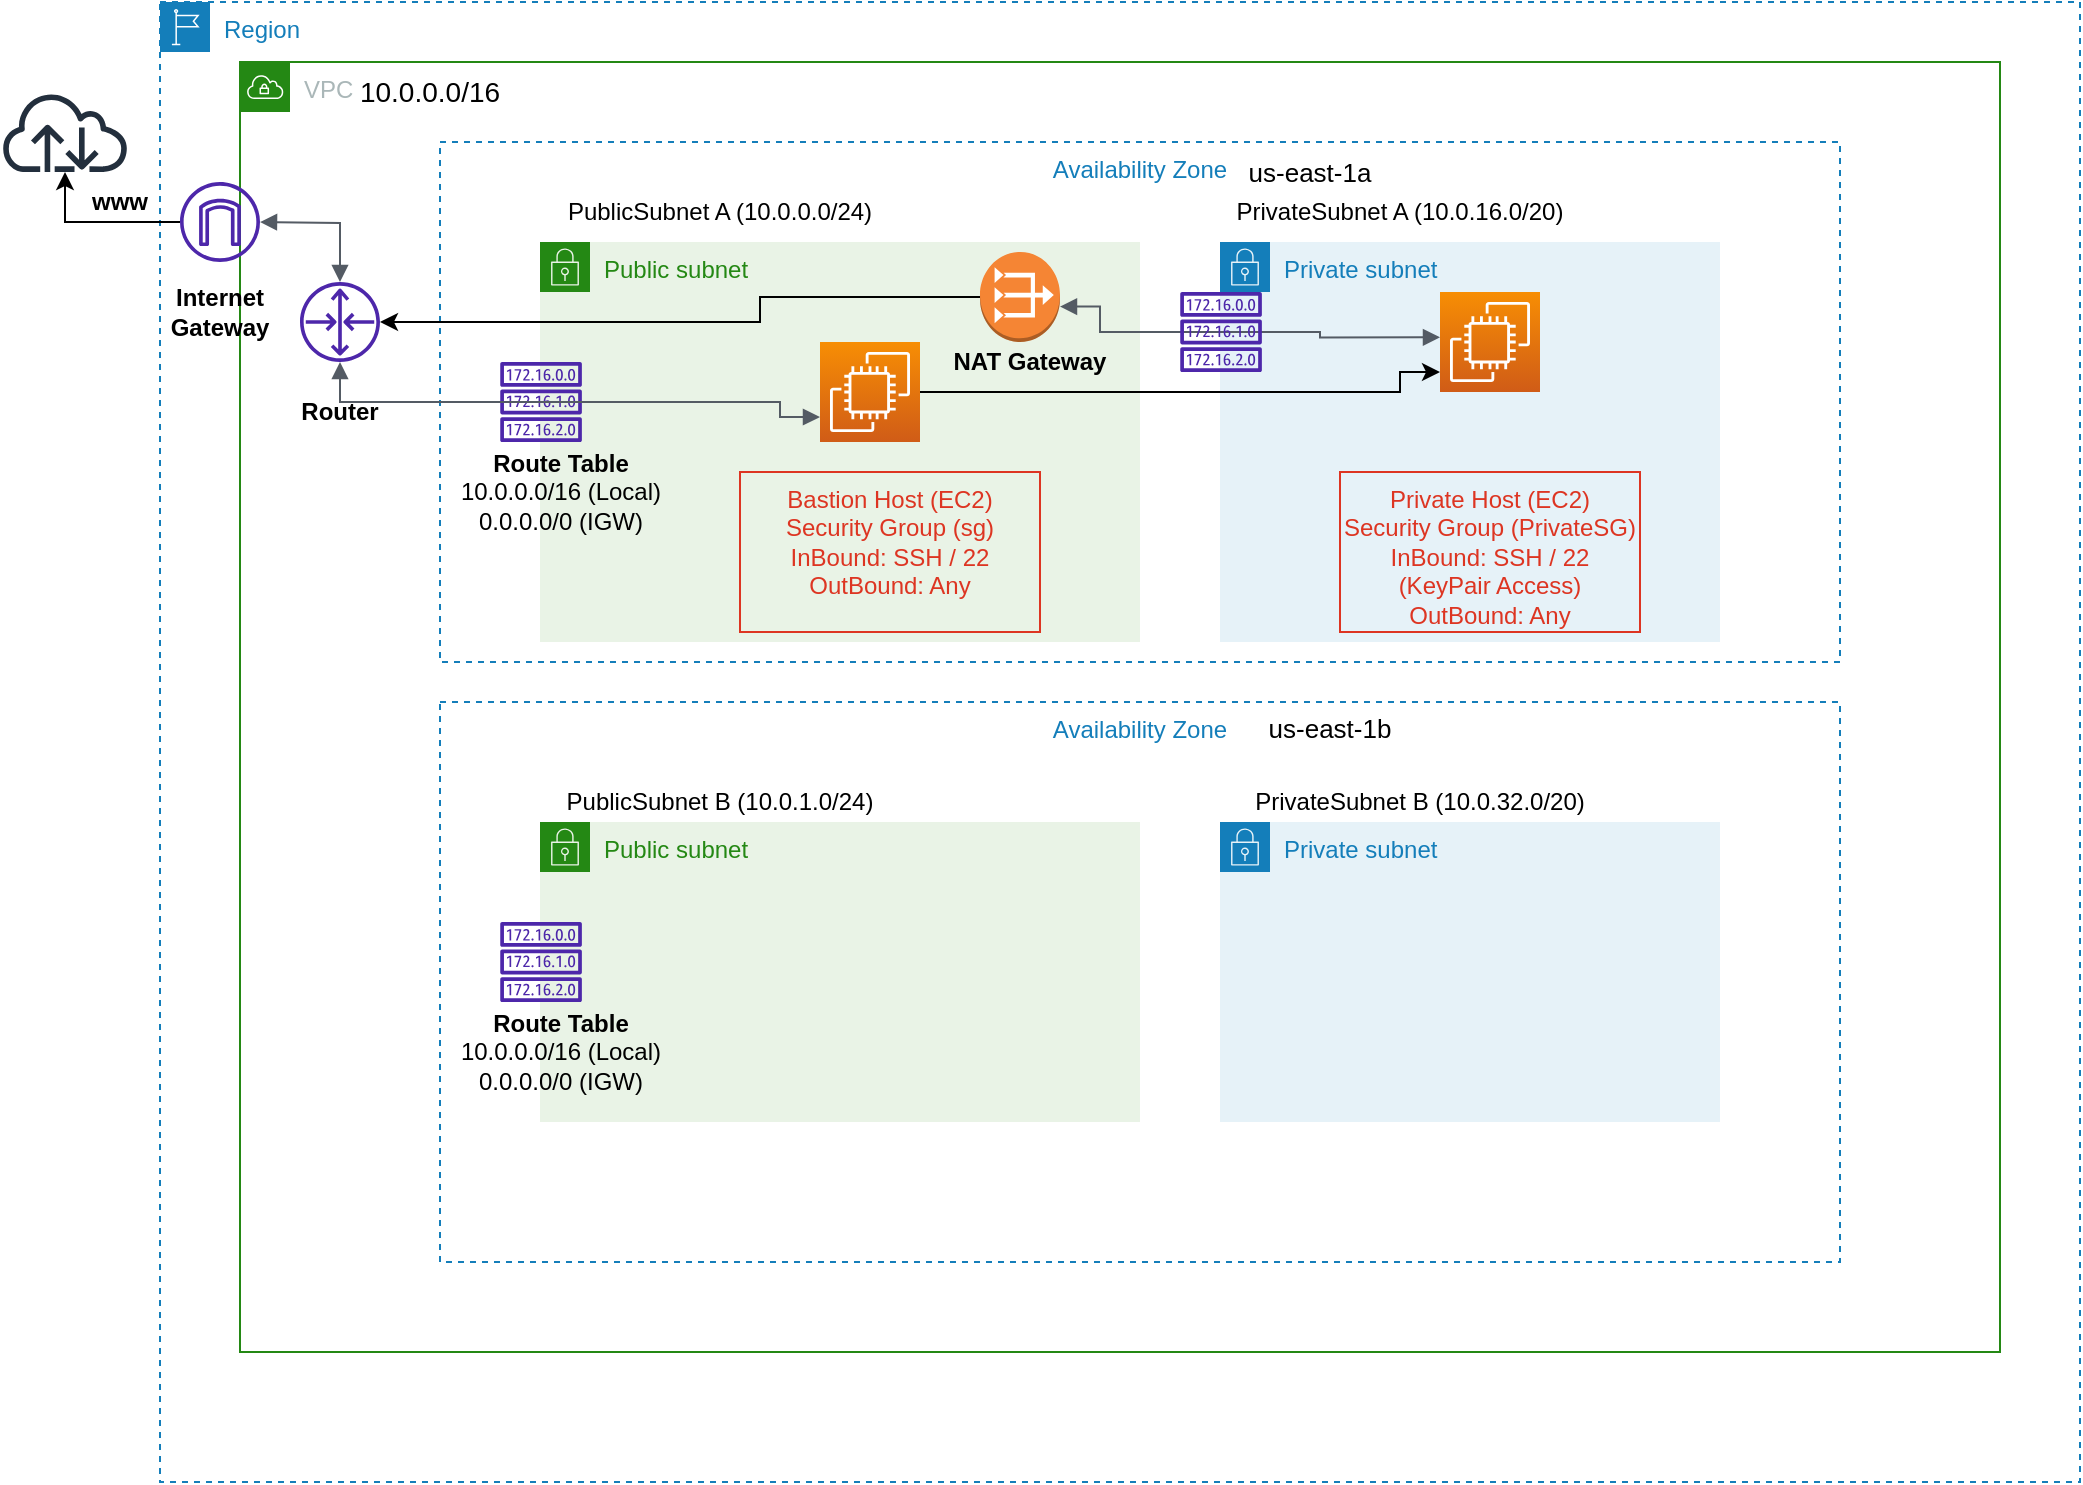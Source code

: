 <mxfile version="21.5.0" type="github">
  <diagram name="Page-1" id="zBmTkW6W722hAUOu55qT">
    <mxGraphModel dx="989" dy="511" grid="1" gridSize="10" guides="1" tooltips="1" connect="1" arrows="1" fold="1" page="1" pageScale="1" pageWidth="1100" pageHeight="850" math="0" shadow="0">
      <root>
        <mxCell id="0" />
        <mxCell id="1" parent="0" />
        <mxCell id="9w1iLTEP6peu0ojQrx6c-1" value="VPC" style="points=[[0,0],[0.25,0],[0.5,0],[0.75,0],[1,0],[1,0.25],[1,0.5],[1,0.75],[1,1],[0.75,1],[0.5,1],[0.25,1],[0,1],[0,0.75],[0,0.5],[0,0.25]];outlineConnect=0;gradientColor=none;html=1;whiteSpace=wrap;fontSize=12;fontStyle=0;container=1;pointerEvents=0;collapsible=0;recursiveResize=0;shape=mxgraph.aws4.group;grIcon=mxgraph.aws4.group_vpc;strokeColor=#248814;fillColor=none;verticalAlign=top;align=left;spacingLeft=30;fontColor=#AAB7B8;dashed=0;" vertex="1" parent="1">
          <mxGeometry x="260" y="105" width="880" height="645" as="geometry" />
        </mxCell>
        <mxCell id="9w1iLTEP6peu0ojQrx6c-2" value="Availability Zone" style="fillColor=none;strokeColor=#147EBA;dashed=1;verticalAlign=top;fontStyle=0;fontColor=#147EBA;whiteSpace=wrap;html=1;" vertex="1" parent="9w1iLTEP6peu0ojQrx6c-1">
          <mxGeometry x="100" y="40" width="700" height="260" as="geometry" />
        </mxCell>
        <mxCell id="9w1iLTEP6peu0ojQrx6c-3" value="Availability Zone" style="fillColor=none;strokeColor=#147EBA;dashed=1;verticalAlign=top;fontStyle=0;fontColor=#147EBA;whiteSpace=wrap;html=1;" vertex="1" parent="9w1iLTEP6peu0ojQrx6c-1">
          <mxGeometry x="100" y="320" width="700" height="280" as="geometry" />
        </mxCell>
        <mxCell id="9w1iLTEP6peu0ojQrx6c-15" value="&lt;font style=&quot;font-size: 13px;&quot;&gt;us-east-1a&lt;/font&gt;" style="text;html=1;strokeColor=none;fillColor=none;align=center;verticalAlign=middle;whiteSpace=wrap;rounded=0;" vertex="1" parent="9w1iLTEP6peu0ojQrx6c-1">
          <mxGeometry x="490" y="40" width="90" height="30" as="geometry" />
        </mxCell>
        <mxCell id="9w1iLTEP6peu0ojQrx6c-16" value="&lt;font style=&quot;font-size: 13px;&quot;&gt;us-east-1b&lt;/font&gt;" style="text;html=1;strokeColor=none;fillColor=none;align=center;verticalAlign=middle;whiteSpace=wrap;rounded=0;" vertex="1" parent="9w1iLTEP6peu0ojQrx6c-1">
          <mxGeometry x="500" y="315" width="90" height="35" as="geometry" />
        </mxCell>
        <UserObject label="PublicSubnet A (10.0.0.0/24)" link="data:image/png;base64,iVBORw0KGgoAAAANSUhEUgAAAAkAAAAJAQMAAADaX5RTAAAABlBMVEV7mr3///+wksspAAAAAnRSTlP/AOW3MEoAAAAdSURBVAgdY9jXwCDDwNDRwHCwgeExmASygSL7GgB12QiqNHZZIwAAAABJRU5ErkJggg==" id="9w1iLTEP6peu0ojQrx6c-17">
          <mxCell style="text;html=1;strokeColor=none;fillColor=none;align=center;verticalAlign=middle;whiteSpace=wrap;rounded=0;" vertex="1" parent="9w1iLTEP6peu0ojQrx6c-1">
            <mxGeometry x="150" y="60" width="180" height="30" as="geometry" />
          </mxCell>
        </UserObject>
        <mxCell id="9w1iLTEP6peu0ojQrx6c-8" value="Region" style="points=[[0,0],[0.25,0],[0.5,0],[0.75,0],[1,0],[1,0.25],[1,0.5],[1,0.75],[1,1],[0.75,1],[0.5,1],[0.25,1],[0,1],[0,0.75],[0,0.5],[0,0.25]];outlineConnect=0;gradientColor=none;html=1;whiteSpace=wrap;fontSize=12;fontStyle=0;container=1;pointerEvents=0;collapsible=0;recursiveResize=0;shape=mxgraph.aws4.group;grIcon=mxgraph.aws4.group_region;strokeColor=#147EBA;fillColor=none;verticalAlign=top;align=left;spacingLeft=30;fontColor=#147EBA;dashed=1;" vertex="1" parent="9w1iLTEP6peu0ojQrx6c-1">
          <mxGeometry x="-40" y="-30" width="960" height="740" as="geometry" />
        </mxCell>
        <mxCell id="9w1iLTEP6peu0ojQrx6c-4" value="Public subnet" style="points=[[0,0],[0.25,0],[0.5,0],[0.75,0],[1,0],[1,0.25],[1,0.5],[1,0.75],[1,1],[0.75,1],[0.5,1],[0.25,1],[0,1],[0,0.75],[0,0.5],[0,0.25]];outlineConnect=0;gradientColor=none;html=1;whiteSpace=wrap;fontSize=12;fontStyle=0;container=1;pointerEvents=0;collapsible=0;recursiveResize=0;shape=mxgraph.aws4.group;grIcon=mxgraph.aws4.group_security_group;grStroke=0;strokeColor=#248814;fillColor=#E9F3E6;verticalAlign=top;align=left;spacingLeft=30;fontColor=#248814;dashed=0;" vertex="1" parent="9w1iLTEP6peu0ojQrx6c-8">
          <mxGeometry x="190" y="120" width="300" height="200" as="geometry" />
        </mxCell>
        <mxCell id="9w1iLTEP6peu0ojQrx6c-13" value="&lt;font style=&quot;font-size: 14px;&quot;&gt;10.0.0.0/16&lt;/font&gt;" style="text;html=1;strokeColor=none;fillColor=none;align=center;verticalAlign=middle;whiteSpace=wrap;rounded=0;" vertex="1" parent="9w1iLTEP6peu0ojQrx6c-8">
          <mxGeometry x="90" y="30" width="90" height="30" as="geometry" />
        </mxCell>
        <mxCell id="9w1iLTEP6peu0ojQrx6c-6" value="Private subnet" style="points=[[0,0],[0.25,0],[0.5,0],[0.75,0],[1,0],[1,0.25],[1,0.5],[1,0.75],[1,1],[0.75,1],[0.5,1],[0.25,1],[0,1],[0,0.75],[0,0.5],[0,0.25]];outlineConnect=0;gradientColor=none;html=1;whiteSpace=wrap;fontSize=12;fontStyle=0;container=1;pointerEvents=0;collapsible=0;recursiveResize=0;shape=mxgraph.aws4.group;grIcon=mxgraph.aws4.group_security_group;grStroke=0;strokeColor=#147EBA;fillColor=#E6F2F8;verticalAlign=top;align=left;spacingLeft=30;fontColor=#147EBA;dashed=0;" vertex="1" parent="9w1iLTEP6peu0ojQrx6c-8">
          <mxGeometry x="530" y="120" width="250" height="200" as="geometry" />
        </mxCell>
        <mxCell id="9w1iLTEP6peu0ojQrx6c-44" value="" style="edgeStyle=orthogonalEdgeStyle;html=1;endArrow=block;elbow=vertical;startArrow=block;startFill=1;endFill=1;strokeColor=#545B64;rounded=0;entryX=0;entryY=0.5;entryDx=0;entryDy=0;entryPerimeter=0;" edge="1" parent="9w1iLTEP6peu0ojQrx6c-6">
          <mxGeometry width="100" relative="1" as="geometry">
            <mxPoint x="-80" y="32.31" as="sourcePoint" />
            <mxPoint x="110" y="47.65" as="targetPoint" />
            <Array as="points">
              <mxPoint x="-60" y="32" />
              <mxPoint x="-60" y="45" />
              <mxPoint x="50" y="45" />
              <mxPoint x="50" y="48" />
            </Array>
          </mxGeometry>
        </mxCell>
        <mxCell id="9w1iLTEP6peu0ojQrx6c-5" value="Public subnet" style="points=[[0,0],[0.25,0],[0.5,0],[0.75,0],[1,0],[1,0.25],[1,0.5],[1,0.75],[1,1],[0.75,1],[0.5,1],[0.25,1],[0,1],[0,0.75],[0,0.5],[0,0.25]];outlineConnect=0;gradientColor=none;html=1;whiteSpace=wrap;fontSize=12;fontStyle=0;container=1;pointerEvents=0;collapsible=0;recursiveResize=0;shape=mxgraph.aws4.group;grIcon=mxgraph.aws4.group_security_group;grStroke=0;strokeColor=#248814;fillColor=#E9F3E6;verticalAlign=top;align=left;spacingLeft=30;fontColor=#248814;dashed=0;" vertex="1" parent="9w1iLTEP6peu0ojQrx6c-8">
          <mxGeometry x="190" y="410" width="300" height="150" as="geometry" />
        </mxCell>
        <mxCell id="9w1iLTEP6peu0ojQrx6c-26" value="" style="sketch=0;outlineConnect=0;fontColor=#232F3E;gradientColor=none;fillColor=#4D27AA;strokeColor=none;dashed=0;verticalLabelPosition=bottom;verticalAlign=top;align=center;html=1;fontSize=12;fontStyle=0;aspect=fixed;pointerEvents=1;shape=mxgraph.aws4.route_table;" vertex="1" parent="9w1iLTEP6peu0ojQrx6c-5">
          <mxGeometry x="-20" y="50" width="41.06" height="40" as="geometry" />
        </mxCell>
        <mxCell id="9w1iLTEP6peu0ojQrx6c-7" value="Private subnet" style="points=[[0,0],[0.25,0],[0.5,0],[0.75,0],[1,0],[1,0.25],[1,0.5],[1,0.75],[1,1],[0.75,1],[0.5,1],[0.25,1],[0,1],[0,0.75],[0,0.5],[0,0.25]];outlineConnect=0;gradientColor=none;html=1;whiteSpace=wrap;fontSize=12;fontStyle=0;container=1;pointerEvents=0;collapsible=0;recursiveResize=0;shape=mxgraph.aws4.group;grIcon=mxgraph.aws4.group_security_group;grStroke=0;strokeColor=#147EBA;fillColor=#E6F2F8;verticalAlign=top;align=left;spacingLeft=30;fontColor=#147EBA;dashed=0;" vertex="1" parent="9w1iLTEP6peu0ojQrx6c-8">
          <mxGeometry x="530" y="410" width="250" height="150" as="geometry" />
        </mxCell>
        <mxCell id="9w1iLTEP6peu0ojQrx6c-22" value="" style="sketch=0;outlineConnect=0;fontColor=#232F3E;gradientColor=none;fillColor=#4D27AA;strokeColor=none;dashed=0;verticalLabelPosition=bottom;verticalAlign=top;align=center;html=1;fontSize=12;fontStyle=0;aspect=fixed;pointerEvents=1;shape=mxgraph.aws4.router;" vertex="1" parent="9w1iLTEP6peu0ojQrx6c-8">
          <mxGeometry x="70" y="140" width="40" height="40" as="geometry" />
        </mxCell>
        <mxCell id="9w1iLTEP6peu0ojQrx6c-23" value="" style="sketch=0;outlineConnect=0;fontColor=#232F3E;gradientColor=none;fillColor=#4D27AA;strokeColor=none;dashed=0;verticalLabelPosition=bottom;verticalAlign=top;align=center;html=1;fontSize=12;fontStyle=0;aspect=fixed;pointerEvents=1;shape=mxgraph.aws4.internet_gateway;" vertex="1" parent="9w1iLTEP6peu0ojQrx6c-8">
          <mxGeometry x="10" y="90" width="40" height="40" as="geometry" />
        </mxCell>
        <mxCell id="9w1iLTEP6peu0ojQrx6c-21" value="" style="sketch=0;outlineConnect=0;fontColor=#232F3E;gradientColor=none;fillColor=#4D27AA;strokeColor=none;dashed=0;verticalLabelPosition=bottom;verticalAlign=top;align=center;html=1;fontSize=12;fontStyle=0;aspect=fixed;pointerEvents=1;shape=mxgraph.aws4.route_table;" vertex="1" parent="9w1iLTEP6peu0ojQrx6c-8">
          <mxGeometry x="170" y="180" width="41.06" height="40" as="geometry" />
        </mxCell>
        <mxCell id="9w1iLTEP6peu0ojQrx6c-32" value="" style="edgeStyle=orthogonalEdgeStyle;html=1;endArrow=block;elbow=vertical;startArrow=block;startFill=1;endFill=1;strokeColor=#545B64;rounded=0;" edge="1" parent="9w1iLTEP6peu0ojQrx6c-8" target="9w1iLTEP6peu0ojQrx6c-22">
          <mxGeometry width="100" relative="1" as="geometry">
            <mxPoint x="50" y="110" as="sourcePoint" />
            <mxPoint x="150" y="110" as="targetPoint" />
          </mxGeometry>
        </mxCell>
        <mxCell id="9w1iLTEP6peu0ojQrx6c-35" value="&lt;b&gt;Internet&lt;br&gt;Gateway&lt;/b&gt;" style="text;html=1;strokeColor=none;fillColor=none;align=center;verticalAlign=middle;whiteSpace=wrap;rounded=0;" vertex="1" parent="9w1iLTEP6peu0ojQrx6c-8">
          <mxGeometry y="140" width="60" height="30" as="geometry" />
        </mxCell>
        <mxCell id="9w1iLTEP6peu0ojQrx6c-37" value="&lt;b&gt;Router&lt;/b&gt;" style="text;html=1;strokeColor=none;fillColor=none;align=center;verticalAlign=middle;whiteSpace=wrap;rounded=0;" vertex="1" parent="9w1iLTEP6peu0ojQrx6c-8">
          <mxGeometry x="60" y="190" width="60" height="30" as="geometry" />
        </mxCell>
        <UserObject label="PublicSubnet B (10.0.1.0/24)" link="data:image/png;base64,iVBORw0KGgoAAAANSUhEUgAAAAkAAAAJAQMAAADaX5RTAAAABlBMVEV7mr3///+wksspAAAAAnRSTlP/AOW3MEoAAAAdSURBVAgdY9jXwCDDwNDRwHCwgeExmASygSL7GgB12QiqNHZZIwAAAABJRU5ErkJggg==" id="9w1iLTEP6peu0ojQrx6c-18">
          <mxCell style="text;html=1;strokeColor=none;fillColor=none;align=center;verticalAlign=middle;whiteSpace=wrap;rounded=0;" vertex="1" parent="9w1iLTEP6peu0ojQrx6c-1">
            <mxGeometry x="130" y="340" width="220" height="60" as="geometry" />
          </mxCell>
        </UserObject>
        <UserObject label="PrivateSubnet A (10.0.16.0/20)" link="data:image/png;base64,iVBORw0KGgoAAAANSUhEUgAAAAkAAAAJAQMAAADaX5RTAAAABlBMVEV7mr3///+wksspAAAAAnRSTlP/AOW3MEoAAAAdSURBVAgdY9jXwCDDwNDRwHCwgeExmASygSL7GgB12QiqNHZZIwAAAABJRU5ErkJggg==" id="9w1iLTEP6peu0ojQrx6c-19">
          <mxCell style="text;html=1;strokeColor=none;fillColor=none;align=center;verticalAlign=middle;whiteSpace=wrap;rounded=0;" vertex="1" parent="9w1iLTEP6peu0ojQrx6c-1">
            <mxGeometry x="490" y="60" width="180" height="30" as="geometry" />
          </mxCell>
        </UserObject>
        <UserObject label="PrivateSubnet B (10.0.32.0/20)" link="data:image/png;base64,iVBORw0KGgoAAAANSUhEUgAAAAkAAAAJAQMAAADaX5RTAAAABlBMVEV7mr3///+wksspAAAAAnRSTlP/AOW3MEoAAAAdSURBVAgdY9jXwCDDwNDRwHCwgeExmASygSL7GgB12QiqNHZZIwAAAABJRU5ErkJggg==" id="9w1iLTEP6peu0ojQrx6c-20">
          <mxCell style="text;html=1;strokeColor=none;fillColor=none;align=center;verticalAlign=middle;whiteSpace=wrap;rounded=0;" vertex="1" parent="9w1iLTEP6peu0ojQrx6c-1">
            <mxGeometry x="500" y="355" width="180" height="30" as="geometry" />
          </mxCell>
        </UserObject>
        <mxCell id="9w1iLTEP6peu0ojQrx6c-27" value="&lt;b&gt;Route Table&lt;/b&gt;&lt;br&gt;10.0.0.0/16 (Local)&lt;br&gt;0.0.0.0/0 (IGW)" style="text;html=1;strokeColor=none;fillColor=none;align=center;verticalAlign=middle;whiteSpace=wrap;rounded=0;" vertex="1" parent="9w1iLTEP6peu0ojQrx6c-1">
          <mxGeometry x="105.79" y="190" width="109.47" height="50" as="geometry" />
        </mxCell>
        <mxCell id="9w1iLTEP6peu0ojQrx6c-28" value="&lt;b&gt;Route Table&lt;/b&gt;&lt;br&gt;10.0.0.0/16 (Local)&lt;br&gt;0.0.0.0/0 (IGW)" style="text;html=1;strokeColor=none;fillColor=none;align=center;verticalAlign=middle;whiteSpace=wrap;rounded=0;" vertex="1" parent="9w1iLTEP6peu0ojQrx6c-1">
          <mxGeometry x="105.79" y="470" width="109.47" height="50" as="geometry" />
        </mxCell>
        <mxCell id="9w1iLTEP6peu0ojQrx6c-25" value="Bastion Host (EC2)&lt;br&gt;Security Group (sg)&lt;br&gt;InBound: SSH / 22&lt;br&gt;OutBound: Any" style="fillColor=none;strokeColor=#DD3522;verticalAlign=top;fontStyle=0;fontColor=#DD3522;whiteSpace=wrap;html=1;" vertex="1" parent="9w1iLTEP6peu0ojQrx6c-1">
          <mxGeometry x="250" y="205" width="150" height="80" as="geometry" />
        </mxCell>
        <mxCell id="9w1iLTEP6peu0ojQrx6c-38" value="" style="sketch=0;points=[[0,0,0],[0.25,0,0],[0.5,0,0],[0.75,0,0],[1,0,0],[0,1,0],[0.25,1,0],[0.5,1,0],[0.75,1,0],[1,1,0],[0,0.25,0],[0,0.5,0],[0,0.75,0],[1,0.25,0],[1,0.5,0],[1,0.75,0]];outlineConnect=0;fontColor=#232F3E;gradientColor=#F78E04;gradientDirection=north;fillColor=#D05C17;strokeColor=#ffffff;dashed=0;verticalLabelPosition=bottom;verticalAlign=top;align=center;html=1;fontSize=12;fontStyle=0;aspect=fixed;shape=mxgraph.aws4.resourceIcon;resIcon=mxgraph.aws4.ec2;" vertex="1" parent="9w1iLTEP6peu0ojQrx6c-1">
          <mxGeometry x="600" y="115" width="50" height="50" as="geometry" />
        </mxCell>
        <mxCell id="9w1iLTEP6peu0ojQrx6c-41" style="edgeStyle=orthogonalEdgeStyle;rounded=0;orthogonalLoop=1;jettySize=auto;html=1;exitX=1;exitY=0.5;exitDx=0;exitDy=0;exitPerimeter=0;" edge="1" parent="9w1iLTEP6peu0ojQrx6c-1" source="9w1iLTEP6peu0ojQrx6c-29" target="9w1iLTEP6peu0ojQrx6c-38">
          <mxGeometry relative="1" as="geometry">
            <mxPoint x="600" y="145" as="targetPoint" />
            <Array as="points">
              <mxPoint x="580" y="165" />
              <mxPoint x="580" y="155" />
            </Array>
          </mxGeometry>
        </mxCell>
        <mxCell id="9w1iLTEP6peu0ojQrx6c-39" value="Private Host (EC2)&lt;br&gt;Security Group (PrivateSG)&lt;br&gt;InBound: SSH / 22 &lt;br&gt;(KeyPair Access)&lt;br&gt;OutBound: Any" style="fillColor=none;strokeColor=#DD3522;verticalAlign=top;fontStyle=0;fontColor=#DD3522;whiteSpace=wrap;html=1;" vertex="1" parent="9w1iLTEP6peu0ojQrx6c-1">
          <mxGeometry x="550" y="205" width="150" height="80" as="geometry" />
        </mxCell>
        <mxCell id="9w1iLTEP6peu0ojQrx6c-48" style="edgeStyle=orthogonalEdgeStyle;rounded=0;orthogonalLoop=1;jettySize=auto;html=1;exitX=0;exitY=0.5;exitDx=0;exitDy=0;exitPerimeter=0;" edge="1" parent="9w1iLTEP6peu0ojQrx6c-1" source="9w1iLTEP6peu0ojQrx6c-42" target="9w1iLTEP6peu0ojQrx6c-22">
          <mxGeometry relative="1" as="geometry">
            <Array as="points">
              <mxPoint x="260" y="117" />
              <mxPoint x="260" y="130" />
            </Array>
          </mxGeometry>
        </mxCell>
        <mxCell id="9w1iLTEP6peu0ojQrx6c-42" value="" style="outlineConnect=0;dashed=0;verticalLabelPosition=bottom;verticalAlign=top;align=center;html=1;shape=mxgraph.aws3.vpc_nat_gateway;fillColor=#F58534;gradientColor=none;" vertex="1" parent="9w1iLTEP6peu0ojQrx6c-1">
          <mxGeometry x="370" y="95" width="40" height="45" as="geometry" />
        </mxCell>
        <mxCell id="9w1iLTEP6peu0ojQrx6c-29" value="" style="sketch=0;points=[[0,0,0],[0.25,0,0],[0.5,0,0],[0.75,0,0],[1,0,0],[0,1,0],[0.25,1,0],[0.5,1,0],[0.75,1,0],[1,1,0],[0,0.25,0],[0,0.5,0],[0,0.75,0],[1,0.25,0],[1,0.5,0],[1,0.75,0]];outlineConnect=0;fontColor=#232F3E;gradientColor=#F78E04;gradientDirection=north;fillColor=#D05C17;strokeColor=#ffffff;dashed=0;verticalLabelPosition=bottom;verticalAlign=top;align=center;html=1;fontSize=12;fontStyle=0;aspect=fixed;shape=mxgraph.aws4.resourceIcon;resIcon=mxgraph.aws4.ec2;" vertex="1" parent="9w1iLTEP6peu0ojQrx6c-1">
          <mxGeometry x="290" y="140" width="50" height="50" as="geometry" />
        </mxCell>
        <mxCell id="9w1iLTEP6peu0ojQrx6c-30" value="" style="edgeStyle=orthogonalEdgeStyle;html=1;endArrow=block;elbow=vertical;startArrow=block;startFill=1;endFill=1;strokeColor=#545B64;rounded=0;entryX=0;entryY=0.75;entryDx=0;entryDy=0;entryPerimeter=0;" edge="1" parent="9w1iLTEP6peu0ojQrx6c-1" source="9w1iLTEP6peu0ojQrx6c-22" target="9w1iLTEP6peu0ojQrx6c-29">
          <mxGeometry width="100" relative="1" as="geometry">
            <mxPoint x="180" y="154.66" as="sourcePoint" />
            <mxPoint x="280" y="154.66" as="targetPoint" />
            <Array as="points">
              <mxPoint x="50" y="170" />
              <mxPoint x="270" y="170" />
              <mxPoint x="270" y="178" />
            </Array>
          </mxGeometry>
        </mxCell>
        <mxCell id="9w1iLTEP6peu0ojQrx6c-45" value="&lt;b&gt;NAT Gateway&lt;/b&gt;" style="text;html=1;strokeColor=none;fillColor=none;align=center;verticalAlign=middle;whiteSpace=wrap;rounded=0;" vertex="1" parent="9w1iLTEP6peu0ojQrx6c-1">
          <mxGeometry x="350" y="135" width="90" height="30" as="geometry" />
        </mxCell>
        <mxCell id="9w1iLTEP6peu0ojQrx6c-43" value="" style="sketch=0;outlineConnect=0;fontColor=#232F3E;gradientColor=none;fillColor=#4D27AA;strokeColor=none;dashed=0;verticalLabelPosition=bottom;verticalAlign=top;align=center;html=1;fontSize=12;fontStyle=0;aspect=fixed;pointerEvents=1;shape=mxgraph.aws4.route_table;" vertex="1" parent="9w1iLTEP6peu0ojQrx6c-1">
          <mxGeometry x="470" y="115" width="41.06" height="40" as="geometry" />
        </mxCell>
        <mxCell id="9w1iLTEP6peu0ojQrx6c-24" value="" style="sketch=0;outlineConnect=0;fontColor=#232F3E;gradientColor=none;fillColor=#232F3D;strokeColor=none;dashed=0;verticalLabelPosition=bottom;verticalAlign=top;align=center;html=1;fontSize=12;fontStyle=0;aspect=fixed;pointerEvents=1;shape=mxgraph.aws4.internet;" vertex="1" parent="1">
          <mxGeometry x="140" y="120" width="65" height="40" as="geometry" />
        </mxCell>
        <mxCell id="9w1iLTEP6peu0ojQrx6c-34" style="edgeStyle=orthogonalEdgeStyle;rounded=0;orthogonalLoop=1;jettySize=auto;html=1;" edge="1" parent="1" source="9w1iLTEP6peu0ojQrx6c-23" target="9w1iLTEP6peu0ojQrx6c-24">
          <mxGeometry relative="1" as="geometry" />
        </mxCell>
        <mxCell id="9w1iLTEP6peu0ojQrx6c-36" value="&lt;b&gt;www&lt;/b&gt;" style="text;html=1;strokeColor=none;fillColor=none;align=center;verticalAlign=middle;whiteSpace=wrap;rounded=0;" vertex="1" parent="1">
          <mxGeometry x="170" y="160" width="60" height="30" as="geometry" />
        </mxCell>
      </root>
    </mxGraphModel>
  </diagram>
</mxfile>
